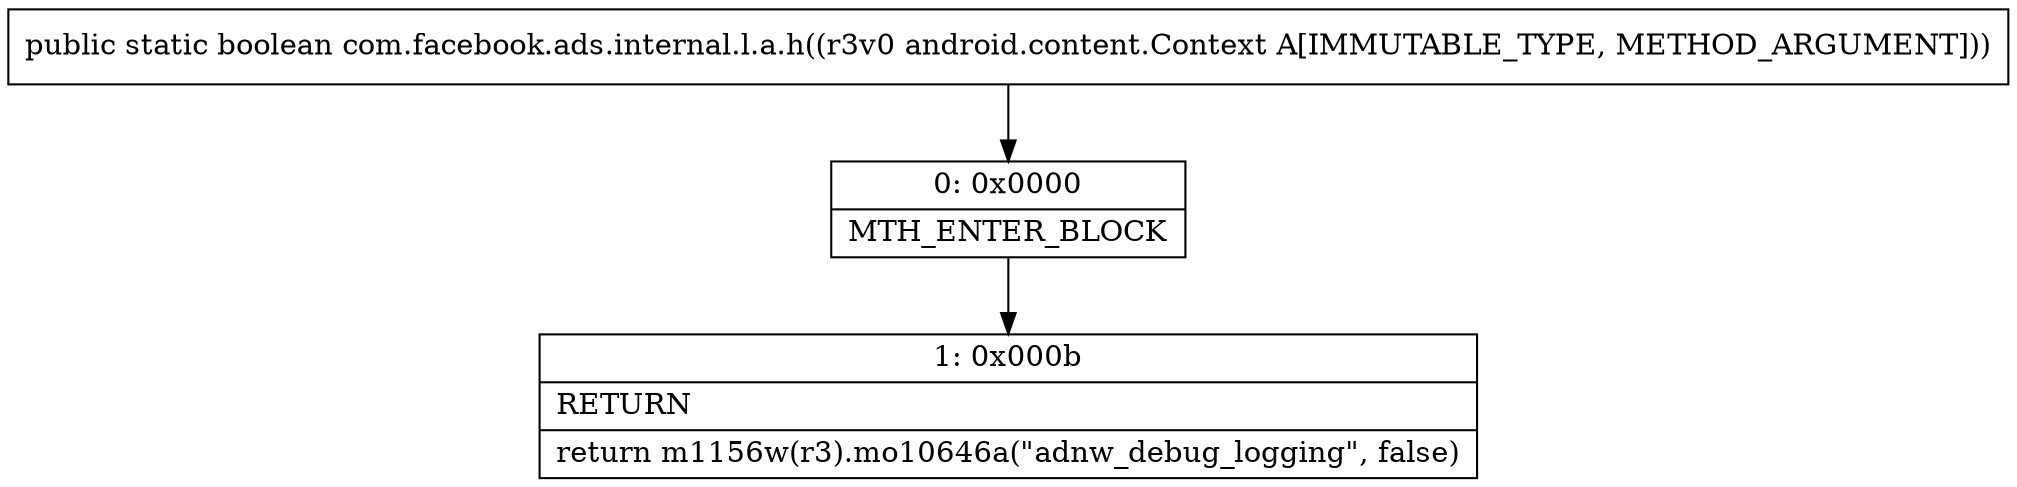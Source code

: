digraph "CFG forcom.facebook.ads.internal.l.a.h(Landroid\/content\/Context;)Z" {
Node_0 [shape=record,label="{0\:\ 0x0000|MTH_ENTER_BLOCK\l}"];
Node_1 [shape=record,label="{1\:\ 0x000b|RETURN\l|return m1156w(r3).mo10646a(\"adnw_debug_logging\", false)\l}"];
MethodNode[shape=record,label="{public static boolean com.facebook.ads.internal.l.a.h((r3v0 android.content.Context A[IMMUTABLE_TYPE, METHOD_ARGUMENT])) }"];
MethodNode -> Node_0;
Node_0 -> Node_1;
}

